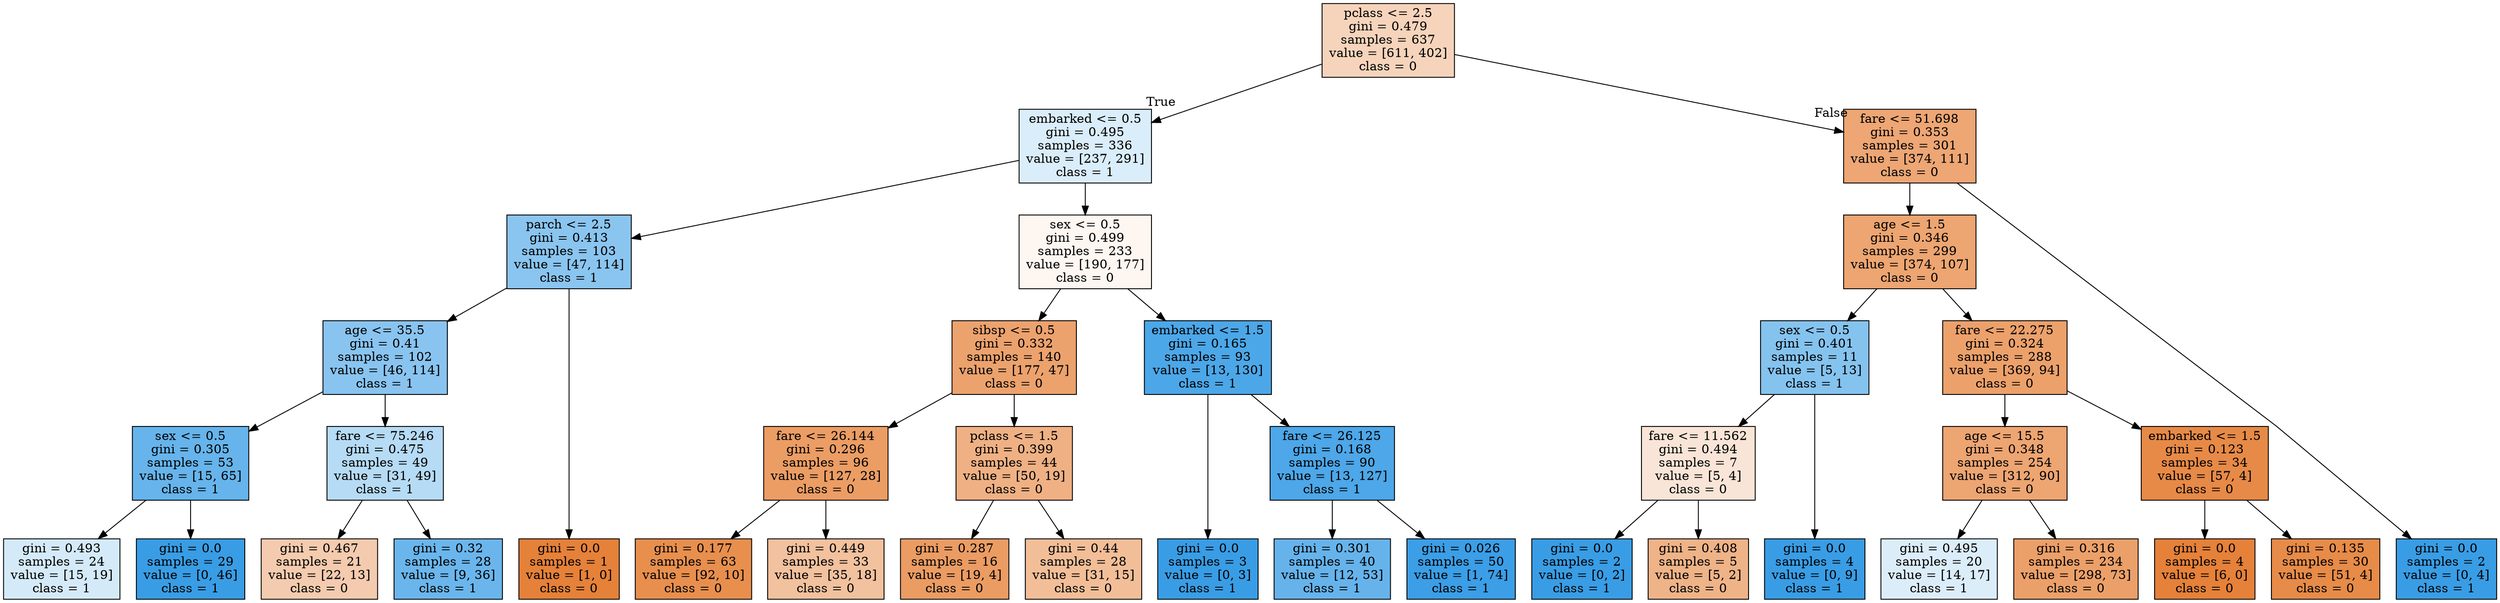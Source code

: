 digraph Tree {
node [shape=box, style="filled", color="black"] ;
graph [ranksep=equally, splines=polyline] ;
0 [label="pclass <= 2.5\ngini = 0.479\nsamples = 637\nvalue = [611, 402]\nclass = 0", fillcolor="#e5813957"] ;
1 [label="embarked <= 0.5\ngini = 0.495\nsamples = 336\nvalue = [237, 291]\nclass = 1", fillcolor="#399de52f"] ;
0 -> 1 [labeldistance=2.5, labelangle=45, headlabel="True"] ;
2 [label="parch <= 2.5\ngini = 0.413\nsamples = 103\nvalue = [47, 114]\nclass = 1", fillcolor="#399de596"] ;
1 -> 2 ;
3 [label="age <= 35.5\ngini = 0.41\nsamples = 102\nvalue = [46, 114]\nclass = 1", fillcolor="#399de598"] ;
2 -> 3 ;
4 [label="sex <= 0.5\ngini = 0.305\nsamples = 53\nvalue = [15, 65]\nclass = 1", fillcolor="#399de5c4"] ;
3 -> 4 ;
5 [label="gini = 0.493\nsamples = 24\nvalue = [15, 19]\nclass = 1", fillcolor="#399de536"] ;
4 -> 5 ;
6 [label="gini = 0.0\nsamples = 29\nvalue = [0, 46]\nclass = 1", fillcolor="#399de5ff"] ;
4 -> 6 ;
7 [label="fare <= 75.246\ngini = 0.475\nsamples = 49\nvalue = [31, 49]\nclass = 1", fillcolor="#399de55e"] ;
3 -> 7 ;
8 [label="gini = 0.467\nsamples = 21\nvalue = [22, 13]\nclass = 0", fillcolor="#e5813968"] ;
7 -> 8 ;
9 [label="gini = 0.32\nsamples = 28\nvalue = [9, 36]\nclass = 1", fillcolor="#399de5bf"] ;
7 -> 9 ;
10 [label="gini = 0.0\nsamples = 1\nvalue = [1, 0]\nclass = 0", fillcolor="#e58139ff"] ;
2 -> 10 ;
11 [label="sex <= 0.5\ngini = 0.499\nsamples = 233\nvalue = [190, 177]\nclass = 0", fillcolor="#e5813911"] ;
1 -> 11 ;
12 [label="sibsp <= 0.5\ngini = 0.332\nsamples = 140\nvalue = [177, 47]\nclass = 0", fillcolor="#e58139bb"] ;
11 -> 12 ;
13 [label="fare <= 26.144\ngini = 0.296\nsamples = 96\nvalue = [127, 28]\nclass = 0", fillcolor="#e58139c7"] ;
12 -> 13 ;
14 [label="gini = 0.177\nsamples = 63\nvalue = [92, 10]\nclass = 0", fillcolor="#e58139e3"] ;
13 -> 14 ;
15 [label="gini = 0.449\nsamples = 33\nvalue = [35, 18]\nclass = 0", fillcolor="#e581397c"] ;
13 -> 15 ;
16 [label="pclass <= 1.5\ngini = 0.399\nsamples = 44\nvalue = [50, 19]\nclass = 0", fillcolor="#e581399e"] ;
12 -> 16 ;
17 [label="gini = 0.287\nsamples = 16\nvalue = [19, 4]\nclass = 0", fillcolor="#e58139c9"] ;
16 -> 17 ;
18 [label="gini = 0.44\nsamples = 28\nvalue = [31, 15]\nclass = 0", fillcolor="#e5813984"] ;
16 -> 18 ;
19 [label="embarked <= 1.5\ngini = 0.165\nsamples = 93\nvalue = [13, 130]\nclass = 1", fillcolor="#399de5e6"] ;
11 -> 19 ;
20 [label="gini = 0.0\nsamples = 3\nvalue = [0, 3]\nclass = 1", fillcolor="#399de5ff"] ;
19 -> 20 ;
21 [label="fare <= 26.125\ngini = 0.168\nsamples = 90\nvalue = [13, 127]\nclass = 1", fillcolor="#399de5e5"] ;
19 -> 21 ;
22 [label="gini = 0.301\nsamples = 40\nvalue = [12, 53]\nclass = 1", fillcolor="#399de5c5"] ;
21 -> 22 ;
23 [label="gini = 0.026\nsamples = 50\nvalue = [1, 74]\nclass = 1", fillcolor="#399de5fc"] ;
21 -> 23 ;
24 [label="fare <= 51.698\ngini = 0.353\nsamples = 301\nvalue = [374, 111]\nclass = 0", fillcolor="#e58139b3"] ;
0 -> 24 [labeldistance=2.5, labelangle=-45, headlabel="False"] ;
25 [label="age <= 1.5\ngini = 0.346\nsamples = 299\nvalue = [374, 107]\nclass = 0", fillcolor="#e58139b6"] ;
24 -> 25 ;
26 [label="sex <= 0.5\ngini = 0.401\nsamples = 11\nvalue = [5, 13]\nclass = 1", fillcolor="#399de59d"] ;
25 -> 26 ;
27 [label="fare <= 11.562\ngini = 0.494\nsamples = 7\nvalue = [5, 4]\nclass = 0", fillcolor="#e5813933"] ;
26 -> 27 ;
28 [label="gini = 0.0\nsamples = 2\nvalue = [0, 2]\nclass = 1", fillcolor="#399de5ff"] ;
27 -> 28 ;
29 [label="gini = 0.408\nsamples = 5\nvalue = [5, 2]\nclass = 0", fillcolor="#e5813999"] ;
27 -> 29 ;
30 [label="gini = 0.0\nsamples = 4\nvalue = [0, 9]\nclass = 1", fillcolor="#399de5ff"] ;
26 -> 30 ;
31 [label="fare <= 22.275\ngini = 0.324\nsamples = 288\nvalue = [369, 94]\nclass = 0", fillcolor="#e58139be"] ;
25 -> 31 ;
32 [label="age <= 15.5\ngini = 0.348\nsamples = 254\nvalue = [312, 90]\nclass = 0", fillcolor="#e58139b5"] ;
31 -> 32 ;
33 [label="gini = 0.495\nsamples = 20\nvalue = [14, 17]\nclass = 1", fillcolor="#399de52d"] ;
32 -> 33 ;
34 [label="gini = 0.316\nsamples = 234\nvalue = [298, 73]\nclass = 0", fillcolor="#e58139c1"] ;
32 -> 34 ;
35 [label="embarked <= 1.5\ngini = 0.123\nsamples = 34\nvalue = [57, 4]\nclass = 0", fillcolor="#e58139ed"] ;
31 -> 35 ;
36 [label="gini = 0.0\nsamples = 4\nvalue = [6, 0]\nclass = 0", fillcolor="#e58139ff"] ;
35 -> 36 ;
37 [label="gini = 0.135\nsamples = 30\nvalue = [51, 4]\nclass = 0", fillcolor="#e58139eb"] ;
35 -> 37 ;
38 [label="gini = 0.0\nsamples = 2\nvalue = [0, 4]\nclass = 1", fillcolor="#399de5ff"] ;
24 -> 38 ;
{rank=same ; 0} ;
{rank=same ; 1; 24} ;
{rank=same ; 2; 11; 25} ;
{rank=same ; 3; 12; 19; 26; 31} ;
{rank=same ; 4; 7; 13; 16; 21; 27; 32; 35} ;
{rank=same ; 5; 6; 8; 9; 10; 14; 15; 17; 18; 20; 22; 23; 28; 29; 30; 33; 34; 36; 37; 38} ;
}